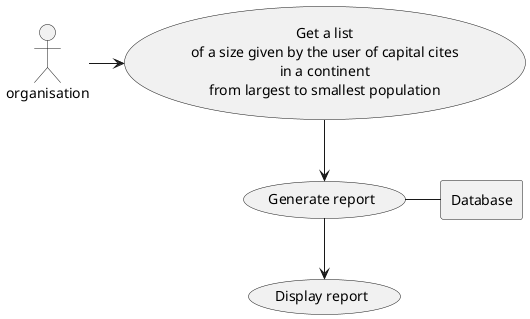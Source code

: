 @startuml
'https://plantuml.com/use-case-diagram

:organisation: as User

rectangle Database

usecase UC1 as "Get a list
of a size given by the user of capital cites
in a continent
from largest to smallest population"

usecase Use as "Generate report"

usecase Display as "Display report"

User -> UC1
UC1 --> Use
Use - Database
Use --> Display

@enduml